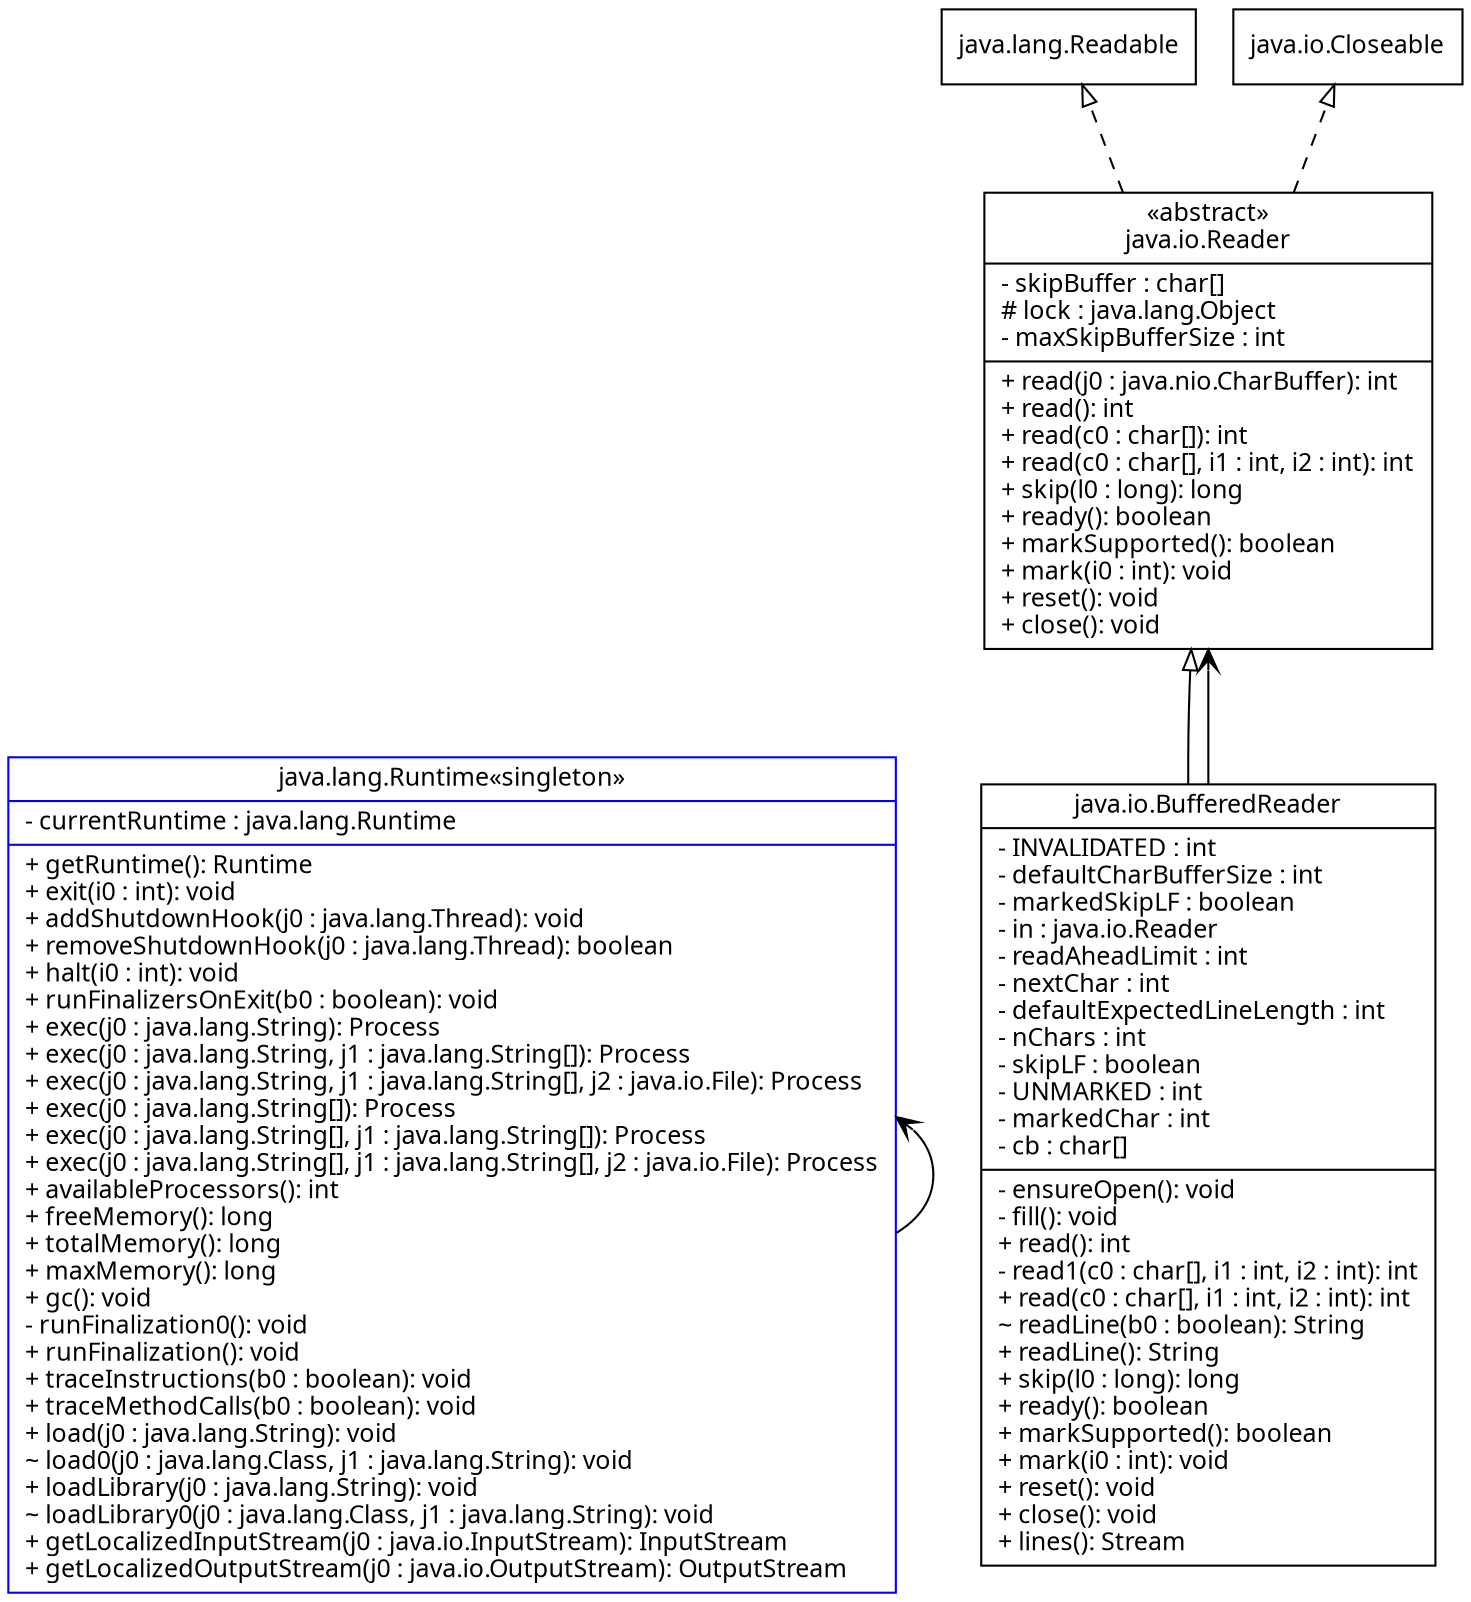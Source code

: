 digraph G {
rankdir=BT;
fontname = "Times New Roman"
fontsize = 12
node [
fontname = "Times New Roman"
fontsize = 12
shape = "record"
]
"java.lang.Runtime" [
color=blue
fillcolor="white"
style=filled
label = "{java.lang.Runtime
«singleton»\n|- currentRuntime : java.lang.Runtime\l|+ getRuntime(): Runtime\l+ exit(i0 : int): void\l+ addShutdownHook(j0 : java.lang.Thread): void\l+ removeShutdownHook(j0 : java.lang.Thread): boolean\l+ halt(i0 : int): void\l+ runFinalizersOnExit(b0 : boolean): void\l+ exec(j0 : java.lang.String): Process\l+ exec(j0 : java.lang.String, j1 : java.lang.String[]): Process\l+ exec(j0 : java.lang.String, j1 : java.lang.String[], j2 : java.io.File): Process\l+ exec(j0 : java.lang.String[]): Process\l+ exec(j0 : java.lang.String[], j1 : java.lang.String[]): Process\l+ exec(j0 : java.lang.String[], j1 : java.lang.String[], j2 : java.io.File): Process\l+ availableProcessors(): int\l+ freeMemory(): long\l+ totalMemory(): long\l+ maxMemory(): long\l+ gc(): void\l- runFinalization0(): void\l+ runFinalization(): void\l+ traceInstructions(b0 : boolean): void\l+ traceMethodCalls(b0 : boolean): void\l+ load(j0 : java.lang.String): void\l~ load0(j0 : java.lang.Class, j1 : java.lang.String): void\l+ loadLibrary(j0 : java.lang.String): void\l~ loadLibrary0(j0 : java.lang.Class, j1 : java.lang.String): void\l+ getLocalizedInputStream(j0 : java.io.InputStream): InputStream\l+ getLocalizedOutputStream(j0 : java.io.OutputStream): OutputStream\l}"
]
edge [
style = "dashed"
arrowhead = "empty"
]
edge [
style = "solid"
arrowhead = "empty"
]
edge [
style = "dashed"
arrowhead = "vee"
]
edge [
style = "solid"
arrowhead = "vee"
label = " "
]
"java.lang.Runtime" -> "java.lang.Runtime"
edge [label=" "]
"java.io.Reader" [
color=black
fillcolor="white"
style=filled
label = "{«abstract»\njava.io.Reader|- skipBuffer : char[]\l# lock : java.lang.Object\l- maxSkipBufferSize : int\l|+ read(j0 : java.nio.CharBuffer): int\l+ read(): int\l+ read(c0 : char[]): int\l+ read(c0 : char[], i1 : int, i2 : int): int\l+ skip(l0 : long): long\l+ ready(): boolean\l+ markSupported(): boolean\l+ mark(i0 : int): void\l+ reset(): void\l+ close(): void\l}"
]
edge [
style = "dashed"
arrowhead = "empty"
]
"java.io.Reader" -> "java.lang.Readable"
"java.io.Reader" -> "java.io.Closeable"
edge [
style = "solid"
arrowhead = "empty"
]
edge [
style = "dashed"
arrowhead = "vee"
]
edge [label=" "]
"java.io.BufferedReader" [
color=black
fillcolor="white"
style=filled
label = "{java.io.BufferedReader|- INVALIDATED : int\l- defaultCharBufferSize : int\l- markedSkipLF : boolean\l- in : java.io.Reader\l- readAheadLimit : int\l- nextChar : int\l- defaultExpectedLineLength : int\l- nChars : int\l- skipLF : boolean\l- UNMARKED : int\l- markedChar : int\l- cb : char[]\l|- ensureOpen(): void\l- fill(): void\l+ read(): int\l- read1(c0 : char[], i1 : int, i2 : int): int\l+ read(c0 : char[], i1 : int, i2 : int): int\l~ readLine(b0 : boolean): String\l+ readLine(): String\l+ skip(l0 : long): long\l+ ready(): boolean\l+ markSupported(): boolean\l+ mark(i0 : int): void\l+ reset(): void\l+ close(): void\l+ lines(): Stream\l}"
]
edge [
style = "dashed"
arrowhead = "empty"
]
edge [
style = "solid"
arrowhead = "empty"
]
"java.io.BufferedReader" -> "java.io.Reader"
edge [
style = "dashed"
arrowhead = "vee"
]
edge [
style = "solid"
arrowhead = "vee"
label = " "
]
"java.io.BufferedReader" -> "java.io.Reader"
edge [label=" "]
}

